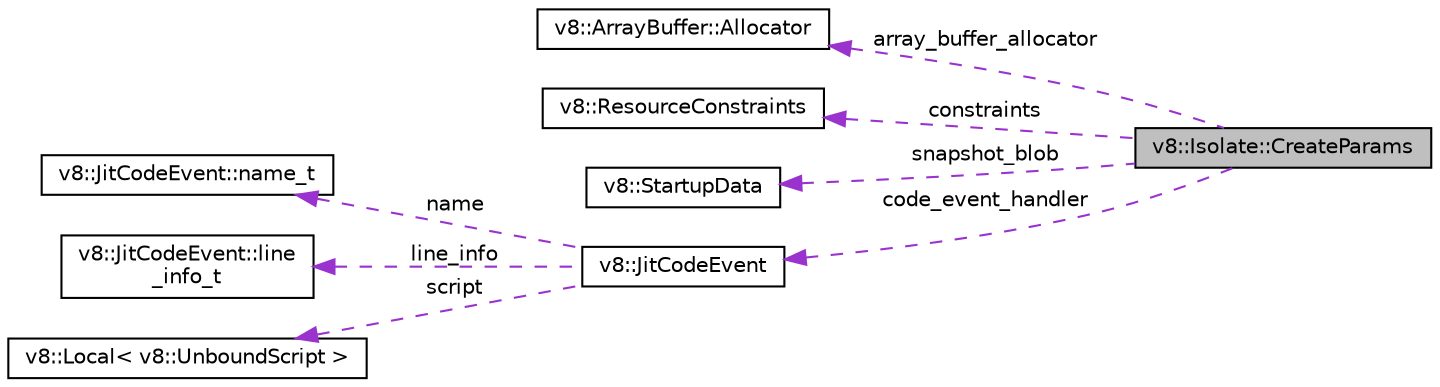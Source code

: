 digraph "v8::Isolate::CreateParams"
{
  edge [fontname="Helvetica",fontsize="10",labelfontname="Helvetica",labelfontsize="10"];
  node [fontname="Helvetica",fontsize="10",shape=record];
  rankdir="LR";
  Node1 [label="v8::Isolate::CreateParams",height=0.2,width=0.4,color="black", fillcolor="grey75", style="filled", fontcolor="black"];
  Node2 -> Node1 [dir="back",color="darkorchid3",fontsize="10",style="dashed",label=" array_buffer_allocator" ,fontname="Helvetica"];
  Node2 [label="v8::ArrayBuffer::Allocator",height=0.2,width=0.4,color="black", fillcolor="white", style="filled",URL="$classv8_1_1ArrayBuffer_1_1Allocator.html"];
  Node3 -> Node1 [dir="back",color="darkorchid3",fontsize="10",style="dashed",label=" constraints" ,fontname="Helvetica"];
  Node3 [label="v8::ResourceConstraints",height=0.2,width=0.4,color="black", fillcolor="white", style="filled",URL="$classv8_1_1ResourceConstraints.html"];
  Node4 -> Node1 [dir="back",color="darkorchid3",fontsize="10",style="dashed",label=" snapshot_blob" ,fontname="Helvetica"];
  Node4 [label="v8::StartupData",height=0.2,width=0.4,color="black", fillcolor="white", style="filled",URL="$classv8_1_1StartupData.html"];
  Node5 -> Node1 [dir="back",color="darkorchid3",fontsize="10",style="dashed",label=" code_event_handler" ,fontname="Helvetica"];
  Node5 [label="v8::JitCodeEvent",height=0.2,width=0.4,color="black", fillcolor="white", style="filled",URL="$structv8_1_1JitCodeEvent.html"];
  Node6 -> Node5 [dir="back",color="darkorchid3",fontsize="10",style="dashed",label=" name" ,fontname="Helvetica"];
  Node6 [label="v8::JitCodeEvent::name_t",height=0.2,width=0.4,color="black", fillcolor="white", style="filled",URL="$structv8_1_1JitCodeEvent_1_1name__t.html"];
  Node7 -> Node5 [dir="back",color="darkorchid3",fontsize="10",style="dashed",label=" line_info" ,fontname="Helvetica"];
  Node7 [label="v8::JitCodeEvent::line\l_info_t",height=0.2,width=0.4,color="black", fillcolor="white", style="filled",URL="$structv8_1_1JitCodeEvent_1_1line__info__t.html"];
  Node8 -> Node5 [dir="back",color="darkorchid3",fontsize="10",style="dashed",label=" script" ,fontname="Helvetica"];
  Node8 [label="v8::Local\< v8::UnboundScript \>",height=0.2,width=0.4,color="black", fillcolor="white", style="filled",URL="$singletonv8_1_1Local.html"];
}
